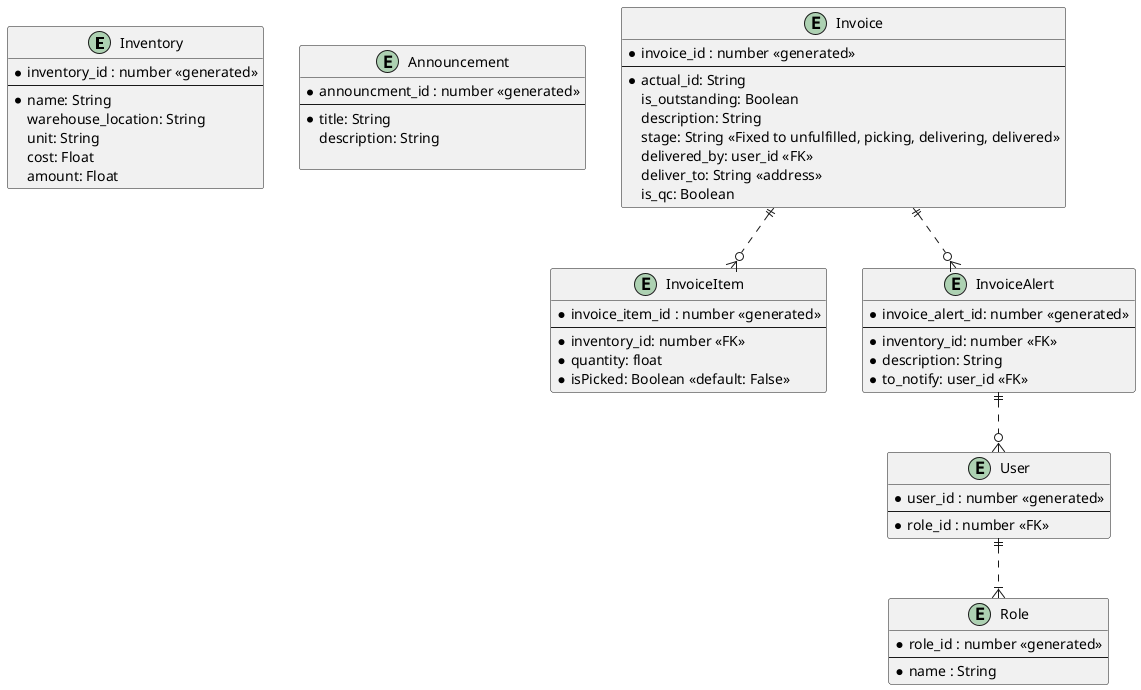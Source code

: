 git 'https://www.lucidchart.com/pages/ER-diagram-symbols-and-meaning
@startuml

entity "Inventory" as inv {
  * inventory_id : number <<generated>>
  --
  * name: String
  warehouse_location: String
  unit: String
  cost: Float
    amount: Float
}

' entity "Stock" as st {
'  * stock_id : number <<generated>>
'   --
'  *inventory_id: number <<FK>>
'   * name: String
' * amount: Float
' }

entity "Announcement" as ann {
* announcment_id : number <<generated>>
--
* title: String
description: String

}
'since stored in JSON, just put invoice item and invoice alert 
'under invoice dont need norm
entity "Invoice" as invoice {
    * invoice_id : number <<generated>>
--
    * actual_id: String
    is_outstanding: Boolean
    description: String
    stage: String <<Fixed to unfulfilled, picking, delivering, delivered>>
    delivered_by: user_id <<FK>>
    deliver_to: String <<address>>
    is_qc: Boolean
}

entity "InvoiceItem" as invoice_item{
    * invoice_item_id : number <<generated>>
--
    * inventory_id: number <<FK>>
    * quantity: float
    * isPicked: Boolean <<default: False>>
}

entity "InvoiceAlert" as invoice_alert{
    * invoice_alert_id: number <<generated>>
    --
    * inventory_id: number <<FK>>
    * description: String
    * to_notify: user_id <<FK>>
}

entity "User" as user{
    * user_id : number <<generated>>
    --
    * role_id : number <<FK>>
}

entity "Role" as role{
    * role_id : number <<generated>>
    --
    * name : String
}

' inv ||..|{ st 
invoice ||..o{invoice_item
invoice ||..o{invoice_alert
invoice_alert ||..o{user
user ||..|{role


@enduml
